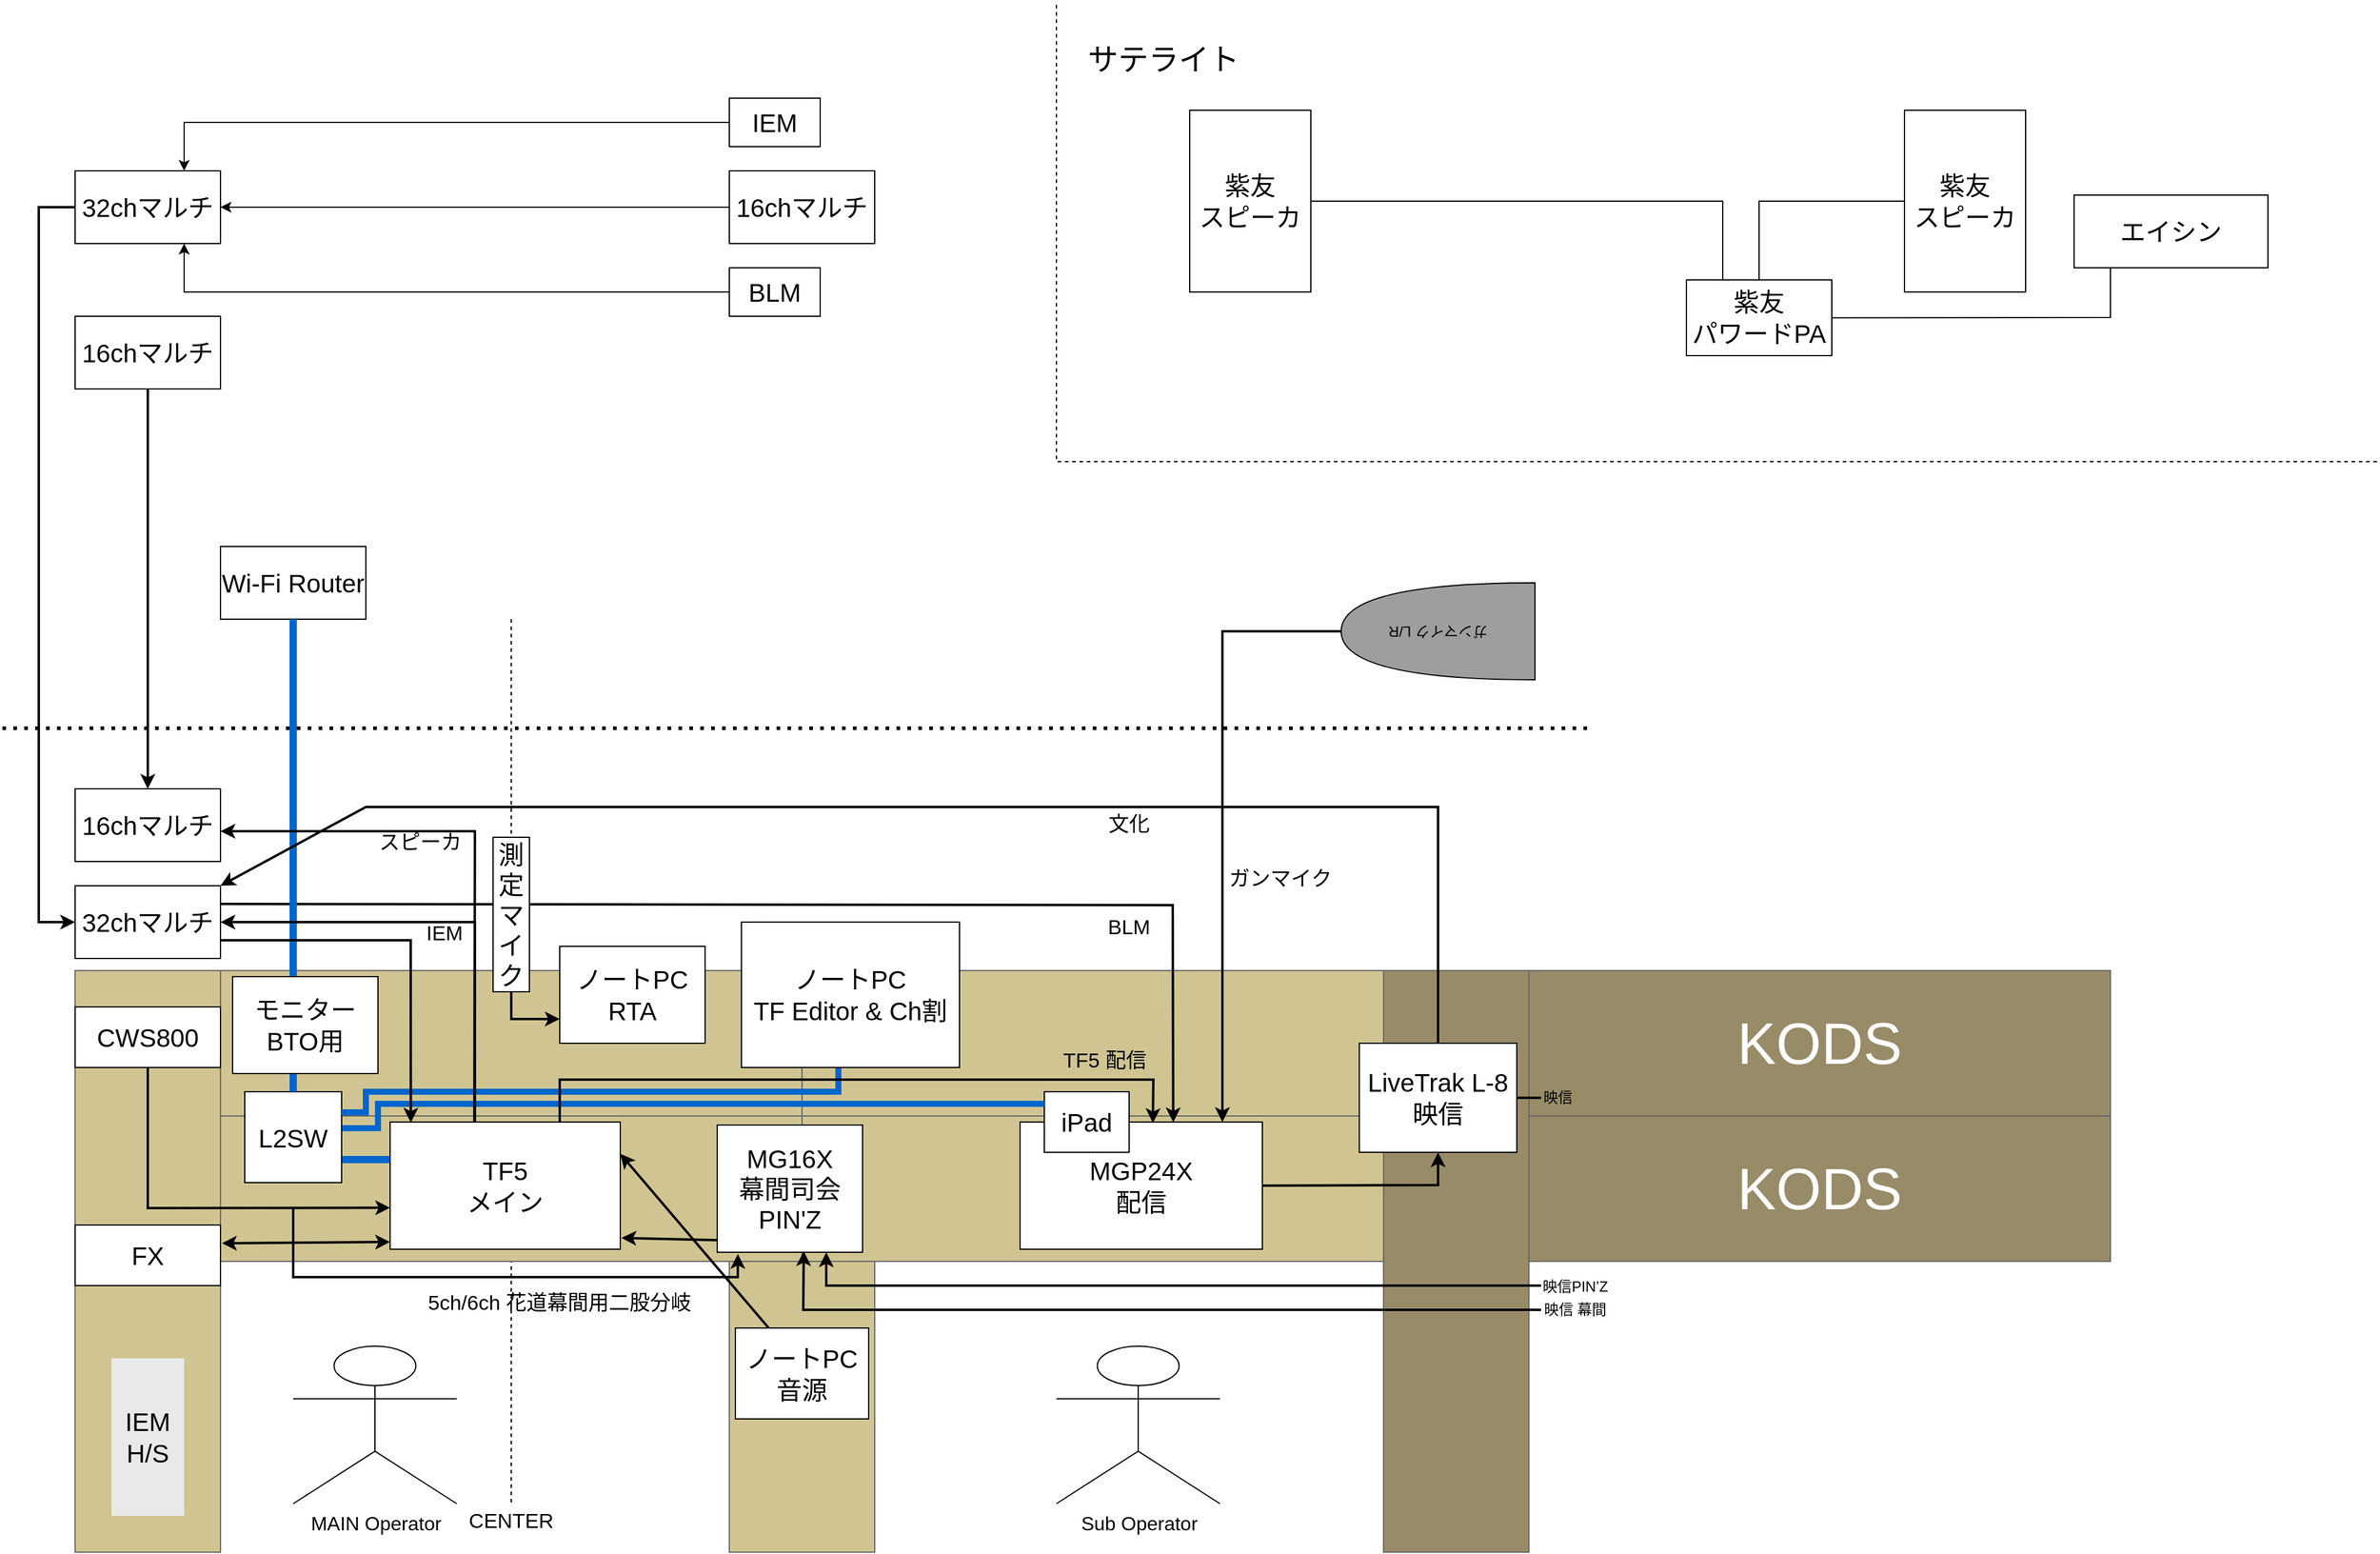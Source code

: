 <mxfile version="28.1.0">
  <diagram name="ページ1" id="uJLQbuFZ7j_eWbe-wUxK">
    <mxGraphModel dx="2620" dy="2672" grid="1" gridSize="10" guides="1" tooltips="1" connect="1" arrows="1" fold="1" page="1" pageScale="1" pageWidth="827" pageHeight="1169" math="0" shadow="0">
      <root>
        <mxCell id="0" />
        <mxCell id="1" parent="0" />
        <mxCell id="k81JDMy24xIKwbwBN7yX-38" value="&lt;font style=&quot;font-size: 48px; color: rgb(255, 255, 255);&quot;&gt;KODS&lt;/font&gt;" style="rounded=0;whiteSpace=wrap;html=1;rotation=0;fillColor=#978B68;fontColor=#333333;strokeColor=#666666;" parent="1" vertex="1">
          <mxGeometry x="1280" y="200" width="480" height="120" as="geometry" />
        </mxCell>
        <mxCell id="k81JDMy24xIKwbwBN7yX-11" value="" style="rounded=0;whiteSpace=wrap;html=1;rotation=-90;fillColor=#D0C592;fontColor=#333333;strokeColor=#666666;" parent="1" vertex="1">
          <mxGeometry x="440" y="380" width="480" height="120" as="geometry" />
        </mxCell>
        <mxCell id="7QV5RM0tw6dBP5alvUfI-29" value="" style="endArrow=none;html=1;rounded=0;dashed=1;" parent="1" edge="1">
          <mxGeometry width="50" height="50" relative="1" as="geometry">
            <mxPoint x="440" y="-90" as="sourcePoint" />
            <mxPoint x="440" y="640" as="targetPoint" />
          </mxGeometry>
        </mxCell>
        <mxCell id="7QV5RM0tw6dBP5alvUfI-16" value="" style="rounded=0;whiteSpace=wrap;html=1;rotation=-90;fillColor=#D0C592;fontColor=#333333;strokeColor=#666666;" parent="1" vertex="1">
          <mxGeometry x="-100" y="380" width="480" height="120" as="geometry" />
        </mxCell>
        <mxCell id="7QV5RM0tw6dBP5alvUfI-20" value="" style="rounded=0;whiteSpace=wrap;html=1;rotation=0;fillColor=#D0C592;fontColor=#333333;strokeColor=#666666;" parent="1" vertex="1">
          <mxGeometry x="200" y="200" width="480" height="120" as="geometry" />
        </mxCell>
        <mxCell id="7QV5RM0tw6dBP5alvUfI-21" value="" style="rounded=0;whiteSpace=wrap;html=1;rotation=0;fillColor=#D0C592;fontColor=#333333;strokeColor=#666666;" parent="1" vertex="1">
          <mxGeometry x="200" y="320" width="480" height="120" as="geometry" />
        </mxCell>
        <mxCell id="7QV5RM0tw6dBP5alvUfI-22" value="" style="rounded=0;whiteSpace=wrap;html=1;rotation=0;fillColor=#D0C592;fontColor=#333333;strokeColor=#666666;" parent="1" vertex="1">
          <mxGeometry x="680" y="200" width="480" height="120" as="geometry" />
        </mxCell>
        <mxCell id="7QV5RM0tw6dBP5alvUfI-23" value="" style="rounded=0;whiteSpace=wrap;html=1;rotation=0;fillColor=#D0C592;fontColor=#333333;strokeColor=#666666;" parent="1" vertex="1">
          <mxGeometry x="680" y="320" width="480" height="120" as="geometry" />
        </mxCell>
        <mxCell id="7QV5RM0tw6dBP5alvUfI-24" value="" style="rounded=0;whiteSpace=wrap;html=1;rotation=-90;fillColor=light-dark(#978b68, #50461a);fontColor=#333333;strokeColor=#666666;" parent="1" vertex="1">
          <mxGeometry x="980" y="380" width="480" height="120" as="geometry" />
        </mxCell>
        <mxCell id="7QV5RM0tw6dBP5alvUfI-26" value="&lt;span style=&quot;font-size: 21px;&quot;&gt;MGP24X&lt;/span&gt;&lt;div&gt;&lt;span style=&quot;font-size: 21px;&quot;&gt;配信&lt;/span&gt;&lt;/div&gt;" style="rounded=0;whiteSpace=wrap;html=1;" parent="1" vertex="1">
          <mxGeometry x="860" y="325" width="200" height="105" as="geometry" />
        </mxCell>
        <mxCell id="7QV5RM0tw6dBP5alvUfI-27" value="&lt;span style=&quot;font-size: 21px;&quot;&gt;LiveTrak L-8&lt;/span&gt;&lt;div&gt;&lt;span style=&quot;font-size: 21px;&quot;&gt;映信&lt;/span&gt;&lt;/div&gt;" style="rounded=0;whiteSpace=wrap;html=1;" parent="1" vertex="1">
          <mxGeometry x="1140" y="260" width="130" height="90" as="geometry" />
        </mxCell>
        <mxCell id="7QV5RM0tw6dBP5alvUfI-28" value="&lt;span style=&quot;font-size: 21px;&quot;&gt;MG16X&lt;/span&gt;&lt;div&gt;&lt;span style=&quot;font-size: 21px;&quot;&gt;幕間司会PIN&#39;Z&lt;/span&gt;&lt;/div&gt;" style="rounded=0;whiteSpace=wrap;html=1;" parent="1" vertex="1">
          <mxGeometry x="610" y="327.5" width="120" height="105" as="geometry" />
        </mxCell>
        <mxCell id="5Y9IuRbjR0Gg4in4yKaj-1" value="&lt;span style=&quot;font-size: 21px;&quot;&gt;32chマルチ&lt;/span&gt;" style="rounded=0;whiteSpace=wrap;html=1;" parent="1" vertex="1">
          <mxGeometry x="80" y="130" width="120" height="60" as="geometry" />
        </mxCell>
        <mxCell id="5Y9IuRbjR0Gg4in4yKaj-2" value="&lt;span style=&quot;font-size: 21px;&quot;&gt;CWS800&lt;/span&gt;" style="rounded=0;whiteSpace=wrap;html=1;" parent="1" vertex="1">
          <mxGeometry x="80" y="230" width="120" height="50" as="geometry" />
        </mxCell>
        <mxCell id="5Y9IuRbjR0Gg4in4yKaj-6" value="&lt;span style=&quot;font-size: 21px;&quot;&gt;ノートPC&lt;/span&gt;&lt;div&gt;&lt;span style=&quot;font-size: 21px;&quot;&gt;RTA&lt;/span&gt;&lt;/div&gt;" style="rounded=0;whiteSpace=wrap;html=1;" parent="1" vertex="1">
          <mxGeometry x="480" y="180" width="120" height="80" as="geometry" />
        </mxCell>
        <mxCell id="5Y9IuRbjR0Gg4in4yKaj-9" value="&lt;span style=&quot;font-size: 21px;&quot;&gt;Wi-Fi Router&lt;/span&gt;" style="rounded=0;whiteSpace=wrap;html=1;" parent="1" vertex="1">
          <mxGeometry x="200" y="-150" width="120" height="60" as="geometry" />
        </mxCell>
        <mxCell id="5Y9IuRbjR0Gg4in4yKaj-12" value="" style="endArrow=classic;html=1;rounded=0;strokeWidth=2;entryX=0.75;entryY=1;entryDx=0;entryDy=0;" parent="1" target="7QV5RM0tw6dBP5alvUfI-28" edge="1">
          <mxGeometry width="50" height="50" relative="1" as="geometry">
            <mxPoint x="1290" y="460" as="sourcePoint" />
            <mxPoint x="760" y="430" as="targetPoint" />
            <Array as="points">
              <mxPoint x="700" y="460" />
            </Array>
          </mxGeometry>
        </mxCell>
        <mxCell id="5Y9IuRbjR0Gg4in4yKaj-13" value="" style="endArrow=classic;html=1;rounded=0;strokeWidth=2;entryX=1.003;entryY=0.93;entryDx=0;entryDy=0;entryPerimeter=0;" parent="1" target="7QV5RM0tw6dBP5alvUfI-21" edge="1">
          <mxGeometry width="50" height="50" relative="1" as="geometry">
            <mxPoint x="1290" y="480" as="sourcePoint" />
            <mxPoint x="730" y="430" as="targetPoint" />
            <Array as="points">
              <mxPoint x="681" y="480" />
            </Array>
          </mxGeometry>
        </mxCell>
        <mxCell id="5Y9IuRbjR0Gg4in4yKaj-14" value="&lt;span style=&quot;font-size: 21px;&quot;&gt;ノートPC&lt;/span&gt;&lt;div&gt;&lt;span style=&quot;font-size: 21px;&quot;&gt;音源&lt;/span&gt;&lt;/div&gt;" style="rounded=0;whiteSpace=wrap;html=1;" parent="1" vertex="1">
          <mxGeometry x="625" y="495" width="110" height="75" as="geometry" />
        </mxCell>
        <mxCell id="5Y9IuRbjR0Gg4in4yKaj-15" value="" style="endArrow=classic;html=1;rounded=0;entryX=1;entryY=0.25;entryDx=0;entryDy=0;strokeWidth=2;exitX=0.25;exitY=0;exitDx=0;exitDy=0;" parent="1" source="5Y9IuRbjR0Gg4in4yKaj-14" target="7QV5RM0tw6dBP5alvUfI-25" edge="1">
          <mxGeometry width="50" height="50" relative="1" as="geometry">
            <mxPoint x="560" y="351" as="sourcePoint" />
            <mxPoint x="730" y="330" as="targetPoint" />
          </mxGeometry>
        </mxCell>
        <mxCell id="5Y9IuRbjR0Gg4in4yKaj-16" value="" style="endArrow=classic;html=1;rounded=0;exitX=0.004;exitY=0.905;exitDx=0;exitDy=0;exitPerimeter=0;entryX=1.005;entryY=0.911;entryDx=0;entryDy=0;entryPerimeter=0;strokeWidth=2;" parent="1" source="7QV5RM0tw6dBP5alvUfI-28" target="7QV5RM0tw6dBP5alvUfI-25" edge="1">
          <mxGeometry width="50" height="50" relative="1" as="geometry">
            <mxPoint x="600" y="380" as="sourcePoint" />
            <mxPoint x="650" y="330" as="targetPoint" />
          </mxGeometry>
        </mxCell>
        <mxCell id="5Y9IuRbjR0Gg4in4yKaj-17" value="" style="endArrow=none;html=1;rounded=0;exitX=0;exitY=0.75;exitDx=0;exitDy=0;entryX=0.5;entryY=1;entryDx=0;entryDy=0;startArrow=classic;startFill=1;endFill=0;strokeWidth=2;" parent="1" source="5Y9IuRbjR0Gg4in4yKaj-6" target="5Y9IuRbjR0Gg4in4yKaj-11" edge="1">
          <mxGeometry width="50" height="50" relative="1" as="geometry">
            <mxPoint x="640" y="160" as="sourcePoint" />
            <mxPoint x="590" y="140" as="targetPoint" />
            <Array as="points">
              <mxPoint x="440" y="240" />
            </Array>
          </mxGeometry>
        </mxCell>
        <mxCell id="5Y9IuRbjR0Gg4in4yKaj-19" value="&lt;span style=&quot;font-size: 21px;&quot;&gt;iPad&lt;/span&gt;" style="rounded=0;whiteSpace=wrap;html=1;" parent="1" vertex="1">
          <mxGeometry x="880" y="300" width="70" height="50" as="geometry" />
        </mxCell>
        <mxCell id="5Y9IuRbjR0Gg4in4yKaj-20" value="" style="endArrow=none;html=1;rounded=0;exitX=0.968;exitY=0.402;exitDx=0;exitDy=0;strokeColor=#0066CC;strokeWidth=5;exitPerimeter=0;" parent="1" source="5Y9IuRbjR0Gg4in4yKaj-3" edge="1">
          <mxGeometry width="50" height="50" relative="1" as="geometry">
            <mxPoint x="300" y="320" as="sourcePoint" />
            <mxPoint x="880" y="310" as="targetPoint" />
            <Array as="points">
              <mxPoint x="330" y="330" />
              <mxPoint x="330" y="310" />
              <mxPoint x="720" y="310" />
            </Array>
          </mxGeometry>
        </mxCell>
        <mxCell id="5Y9IuRbjR0Gg4in4yKaj-22" value="" style="endArrow=none;html=1;rounded=0;exitX=0.982;exitY=0.747;exitDx=0;exitDy=0;entryX=0.01;entryY=0.295;entryDx=0;entryDy=0;entryPerimeter=0;strokeColor=#0066CC;strokeWidth=6;exitPerimeter=0;" parent="1" source="5Y9IuRbjR0Gg4in4yKaj-3" target="7QV5RM0tw6dBP5alvUfI-25" edge="1">
          <mxGeometry width="50" height="50" relative="1" as="geometry">
            <mxPoint x="410" y="330" as="sourcePoint" />
            <mxPoint x="460" y="280" as="targetPoint" />
          </mxGeometry>
        </mxCell>
        <mxCell id="7QV5RM0tw6dBP5alvUfI-25" value="&lt;font style=&quot;font-size: 21px;&quot;&gt;TF5&lt;/font&gt;&lt;div&gt;&lt;font style=&quot;font-size: 21px;&quot;&gt;メイン&lt;/font&gt;&lt;/div&gt;" style="rounded=0;whiteSpace=wrap;html=1;" parent="1" vertex="1">
          <mxGeometry x="340" y="325" width="190" height="105" as="geometry" />
        </mxCell>
        <mxCell id="5Y9IuRbjR0Gg4in4yKaj-3" value="&lt;span style=&quot;font-size: 21px;&quot;&gt;L2SW&lt;/span&gt;" style="rounded=0;whiteSpace=wrap;html=1;" parent="1" vertex="1">
          <mxGeometry x="220" y="300" width="80" height="75" as="geometry" />
        </mxCell>
        <mxCell id="5Y9IuRbjR0Gg4in4yKaj-23" value="" style="endArrow=none;html=1;rounded=0;exitX=0.99;exitY=0.478;exitDx=0;exitDy=0;strokeColor=#0066CC;strokeWidth=5;exitPerimeter=0;" parent="1" edge="1">
          <mxGeometry width="50" height="50" relative="1" as="geometry">
            <mxPoint x="300" y="317" as="sourcePoint" />
            <mxPoint x="710" y="280" as="targetPoint" />
            <Array as="points">
              <mxPoint x="320" y="317" />
              <mxPoint x="320" y="300" />
              <mxPoint x="710" y="300" />
            </Array>
          </mxGeometry>
        </mxCell>
        <mxCell id="5Y9IuRbjR0Gg4in4yKaj-5" value="&lt;span style=&quot;font-size: 21px;&quot;&gt;ノートPC&lt;/span&gt;&lt;div&gt;&lt;span style=&quot;font-size: 21px;&quot;&gt;TF Editor &amp;amp; Ch割&lt;/span&gt;&lt;/div&gt;" style="rounded=0;whiteSpace=wrap;html=1;" parent="1" vertex="1">
          <mxGeometry x="630" y="160" width="180" height="120" as="geometry" />
        </mxCell>
        <mxCell id="5Y9IuRbjR0Gg4in4yKaj-24" value="" style="endArrow=classic;html=1;rounded=0;exitX=1;exitY=0.5;exitDx=0;exitDy=0;entryX=0.5;entryY=1;entryDx=0;entryDy=0;strokeWidth=2;" parent="1" source="7QV5RM0tw6dBP5alvUfI-26" target="7QV5RM0tw6dBP5alvUfI-27" edge="1">
          <mxGeometry width="50" height="50" relative="1" as="geometry">
            <mxPoint x="1000" y="360" as="sourcePoint" />
            <mxPoint x="1050" y="310" as="targetPoint" />
            <Array as="points">
              <mxPoint x="1205" y="377" />
            </Array>
          </mxGeometry>
        </mxCell>
        <mxCell id="5Y9IuRbjR0Gg4in4yKaj-25" value="" style="endArrow=classic;html=1;rounded=0;exitX=1;exitY=0.25;exitDx=0;exitDy=0;entryX=0.632;entryY=0.002;entryDx=0;entryDy=0;entryPerimeter=0;strokeWidth=2;" parent="1" source="5Y9IuRbjR0Gg4in4yKaj-1" target="7QV5RM0tw6dBP5alvUfI-26" edge="1">
          <mxGeometry width="50" height="50" relative="1" as="geometry">
            <mxPoint x="220" y="145.63" as="sourcePoint" />
            <mxPoint x="1000.2" y="325.0" as="targetPoint" />
            <Array as="points">
              <mxPoint x="986" y="146" />
            </Array>
          </mxGeometry>
        </mxCell>
        <mxCell id="5Y9IuRbjR0Gg4in4yKaj-11" value="&lt;span style=&quot;font-size: 21px;&quot;&gt;測&lt;/span&gt;&lt;div&gt;&lt;span style=&quot;font-size: 21px;&quot;&gt;定&lt;/span&gt;&lt;/div&gt;&lt;div&gt;&lt;span style=&quot;font-size: 21px;&quot;&gt;マ&lt;/span&gt;&lt;/div&gt;&lt;div&gt;&lt;span style=&quot;font-size: 21px;&quot;&gt;イ&lt;/span&gt;&lt;/div&gt;&lt;div&gt;&lt;span style=&quot;font-size: 21px;&quot;&gt;ク&lt;/span&gt;&lt;/div&gt;" style="rounded=0;whiteSpace=wrap;html=1;" parent="1" vertex="1">
          <mxGeometry x="425" y="90" width="30" height="127.5" as="geometry" />
        </mxCell>
        <mxCell id="5Y9IuRbjR0Gg4in4yKaj-26" value="" style="endArrow=classic;html=1;rounded=0;entryX=0.893;entryY=-0.004;entryDx=0;entryDy=0;entryPerimeter=0;strokeWidth=2;" parent="1" edge="1">
          <mxGeometry width="50" height="50" relative="1" as="geometry">
            <mxPoint x="1132" y="-80" as="sourcePoint" />
            <mxPoint x="1027" y="325.0" as="targetPoint" />
            <Array as="points">
              <mxPoint x="1027" y="-80" />
            </Array>
          </mxGeometry>
        </mxCell>
        <mxCell id="5Y9IuRbjR0Gg4in4yKaj-27" value="" style="endArrow=classic;html=1;rounded=0;exitX=0.737;exitY=0.006;exitDx=0;exitDy=0;entryX=0.548;entryY=0.008;entryDx=0;entryDy=0;entryPerimeter=0;exitPerimeter=0;strokeWidth=2;" parent="1" source="7QV5RM0tw6dBP5alvUfI-25" target="7QV5RM0tw6dBP5alvUfI-26" edge="1">
          <mxGeometry width="50" height="50" relative="1" as="geometry">
            <mxPoint x="620" y="380" as="sourcePoint" />
            <mxPoint x="930" y="120" as="targetPoint" />
            <Array as="points">
              <mxPoint x="480" y="290" />
              <mxPoint x="970" y="290" />
            </Array>
          </mxGeometry>
        </mxCell>
        <mxCell id="5Y9IuRbjR0Gg4in4yKaj-28" value="&lt;span style=&quot;font-size: 21px;&quot;&gt;16chマルチ&lt;/span&gt;" style="rounded=0;whiteSpace=wrap;html=1;" parent="1" vertex="1">
          <mxGeometry x="80" y="50" width="120" height="60" as="geometry" />
        </mxCell>
        <mxCell id="5Y9IuRbjR0Gg4in4yKaj-29" value="" style="endArrow=none;html=1;rounded=0;exitX=0.5;exitY=0;exitDx=0;exitDy=0;strokeColor=#0066CC;strokeWidth=6;entryX=0.5;entryY=1;entryDx=0;entryDy=0;" parent="1" source="5Y9IuRbjR0Gg4in4yKaj-3" target="5Y9IuRbjR0Gg4in4yKaj-9" edge="1">
          <mxGeometry width="50" height="50" relative="1" as="geometry">
            <mxPoint x="240" y="160" as="sourcePoint" />
            <mxPoint x="260" y="-80" as="targetPoint" />
          </mxGeometry>
        </mxCell>
        <mxCell id="5Y9IuRbjR0Gg4in4yKaj-4" value="&lt;span style=&quot;font-size: 21px;&quot;&gt;モニター&lt;/span&gt;&lt;div&gt;&lt;span style=&quot;font-size: 21px;&quot;&gt;BTO用&lt;/span&gt;&lt;/div&gt;" style="rounded=0;whiteSpace=wrap;html=1;" parent="1" vertex="1">
          <mxGeometry x="210" y="205" width="120" height="80" as="geometry" />
        </mxCell>
        <mxCell id="5Y9IuRbjR0Gg4in4yKaj-30" value="" style="endArrow=classic;html=1;rounded=0;exitX=1;exitY=0.75;exitDx=0;exitDy=0;entryX=0.09;entryY=0.005;entryDx=0;entryDy=0;entryPerimeter=0;strokeWidth=2;" parent="1" source="5Y9IuRbjR0Gg4in4yKaj-1" target="7QV5RM0tw6dBP5alvUfI-25" edge="1">
          <mxGeometry width="50" height="50" relative="1" as="geometry">
            <mxPoint x="420" y="270" as="sourcePoint" />
            <mxPoint x="390" y="180" as="targetPoint" />
            <Array as="points">
              <mxPoint x="357" y="175" />
            </Array>
          </mxGeometry>
        </mxCell>
        <mxCell id="5Y9IuRbjR0Gg4in4yKaj-31" value="" style="endArrow=none;html=1;rounded=0;exitX=1;exitY=0.75;exitDx=0;exitDy=0;entryX=0.366;entryY=0.001;entryDx=0;entryDy=0;entryPerimeter=0;startArrow=classic;startFill=1;endFill=0;strokeWidth=2;" parent="1" target="7QV5RM0tw6dBP5alvUfI-25" edge="1">
          <mxGeometry width="50" height="50" relative="1" as="geometry">
            <mxPoint x="200" y="85" as="sourcePoint" />
            <mxPoint x="390" y="235" as="targetPoint" />
            <Array as="points">
              <mxPoint x="410" y="85" />
            </Array>
          </mxGeometry>
        </mxCell>
        <mxCell id="5Y9IuRbjR0Gg4in4yKaj-32" value="" style="endArrow=none;html=1;rounded=0;exitX=1;exitY=0;exitDx=0;exitDy=0;entryX=0.5;entryY=0;entryDx=0;entryDy=0;startArrow=classic;startFill=1;endFill=0;strokeWidth=2;" parent="1" source="5Y9IuRbjR0Gg4in4yKaj-1" edge="1" target="7QV5RM0tw6dBP5alvUfI-27">
          <mxGeometry width="50" height="50" relative="1" as="geometry">
            <mxPoint x="204" y="63.75" as="sourcePoint" />
            <mxPoint x="1006.8" y="324.79" as="targetPoint" />
            <Array as="points">
              <mxPoint x="320" y="65" />
              <mxPoint x="1205" y="65" />
            </Array>
          </mxGeometry>
        </mxCell>
        <mxCell id="5Y9IuRbjR0Gg4in4yKaj-33" value="" style="endArrow=classic;html=1;rounded=0;entryX=0;entryY=0.75;entryDx=0;entryDy=0;strokeWidth=2;" parent="1" edge="1">
          <mxGeometry width="50" height="50" relative="1" as="geometry">
            <mxPoint x="140" y="280" as="sourcePoint" />
            <mxPoint x="340" y="395.75" as="targetPoint" />
            <Array as="points">
              <mxPoint x="140" y="396" />
            </Array>
          </mxGeometry>
        </mxCell>
        <mxCell id="5Y9IuRbjR0Gg4in4yKaj-34" value="&lt;font style=&quot;font-size: 21px;&quot;&gt;IEM&lt;br&gt;H/S&lt;/font&gt;" style="text;html=1;align=center;verticalAlign=middle;whiteSpace=wrap;rounded=0;fillColor=#E9E9E9;" parent="1" vertex="1">
          <mxGeometry x="110" y="520" width="60" height="130" as="geometry" />
        </mxCell>
        <mxCell id="5Y9IuRbjR0Gg4in4yKaj-35" value="映信PIN’Z&amp;nbsp;" style="text;html=1;align=center;verticalAlign=middle;whiteSpace=wrap;rounded=0;" parent="1" vertex="1">
          <mxGeometry x="1290" y="446" width="60" height="30" as="geometry" />
        </mxCell>
        <mxCell id="5Y9IuRbjR0Gg4in4yKaj-36" value="映信 幕間&amp;nbsp;" style="text;html=1;align=center;verticalAlign=middle;whiteSpace=wrap;rounded=0;" parent="1" vertex="1">
          <mxGeometry x="1290" y="465" width="60" height="30" as="geometry" />
        </mxCell>
        <mxCell id="5Y9IuRbjR0Gg4in4yKaj-37" value="" style="endArrow=none;html=1;rounded=0;exitX=1;exitY=0.5;exitDx=0;exitDy=0;strokeWidth=2;entryX=0;entryY=0.5;entryDx=0;entryDy=0;" parent="1" source="7QV5RM0tw6dBP5alvUfI-27" target="5Y9IuRbjR0Gg4in4yKaj-38" edge="1">
          <mxGeometry width="50" height="50" relative="1" as="geometry">
            <mxPoint x="1080" y="360" as="sourcePoint" />
            <mxPoint x="1290" y="275" as="targetPoint" />
          </mxGeometry>
        </mxCell>
        <mxCell id="5Y9IuRbjR0Gg4in4yKaj-38" value="映信" style="text;html=1;align=left;verticalAlign=middle;whiteSpace=wrap;rounded=0;" parent="1" vertex="1">
          <mxGeometry x="1290" y="290" width="60" height="30" as="geometry" />
        </mxCell>
        <mxCell id="k81JDMy24xIKwbwBN7yX-1" value="" style="endArrow=classic;html=1;rounded=0;entryX=0.142;entryY=1.013;entryDx=0;entryDy=0;entryPerimeter=0;strokeWidth=2;" parent="1" target="7QV5RM0tw6dBP5alvUfI-28" edge="1">
          <mxGeometry width="50" height="50" relative="1" as="geometry">
            <mxPoint x="260" y="396" as="sourcePoint" />
            <mxPoint x="707.16" y="424.05" as="targetPoint" />
            <Array as="points">
              <mxPoint x="260" y="453" />
              <mxPoint x="627" y="453" />
            </Array>
          </mxGeometry>
        </mxCell>
        <mxCell id="k81JDMy24xIKwbwBN7yX-2" value="BLM" style="text;html=1;align=center;verticalAlign=middle;whiteSpace=wrap;rounded=0;fontSize=17;" parent="1" vertex="1">
          <mxGeometry x="920" y="150" width="60" height="30" as="geometry" />
        </mxCell>
        <mxCell id="k81JDMy24xIKwbwBN7yX-4" value="文化" style="text;html=1;align=center;verticalAlign=middle;whiteSpace=wrap;rounded=0;fontSize=17;" parent="1" vertex="1">
          <mxGeometry x="920" y="65" width="60" height="30" as="geometry" />
        </mxCell>
        <mxCell id="k81JDMy24xIKwbwBN7yX-5" value="TF5 配信" style="text;html=1;align=center;verticalAlign=middle;whiteSpace=wrap;rounded=0;fontSize=17;" parent="1" vertex="1">
          <mxGeometry x="890" y="260" width="80" height="30" as="geometry" />
        </mxCell>
        <mxCell id="k81JDMy24xIKwbwBN7yX-6" value="ガンマイク" style="text;html=1;align=center;verticalAlign=middle;whiteSpace=wrap;rounded=0;fontSize=17;" parent="1" vertex="1">
          <mxGeometry x="1025" y="110" width="100" height="30" as="geometry" />
        </mxCell>
        <mxCell id="k81JDMy24xIKwbwBN7yX-7" value="スピーカ" style="text;html=1;align=center;verticalAlign=middle;whiteSpace=wrap;rounded=0;fontSize=17;" parent="1" vertex="1">
          <mxGeometry x="300" y="80" width="130" height="30" as="geometry" />
        </mxCell>
        <mxCell id="k81JDMy24xIKwbwBN7yX-8" value="5ch/6ch 花道幕間用二股分岐" style="text;html=1;align=center;verticalAlign=middle;whiteSpace=wrap;rounded=0;fontSize=17;" parent="1" vertex="1">
          <mxGeometry x="370" y="460" width="220" height="30" as="geometry" />
        </mxCell>
        <mxCell id="k81JDMy24xIKwbwBN7yX-10" value="CENTER" style="text;html=1;align=center;verticalAlign=middle;whiteSpace=wrap;rounded=0;fontSize=17;" parent="1" vertex="1">
          <mxGeometry x="410" y="640" width="60" height="30" as="geometry" />
        </mxCell>
        <mxCell id="5Y9IuRbjR0Gg4in4yKaj-8" value="ガンマイク L/R" style="shape=or;whiteSpace=wrap;html=1;rotation=-180;fillColor=#9E9E9E;" parent="1" vertex="1">
          <mxGeometry x="1125" y="-120" width="160" height="80" as="geometry" />
        </mxCell>
        <mxCell id="k81JDMy24xIKwbwBN7yX-14" value="&lt;span style=&quot;font-size: 21px;&quot;&gt;FX&lt;/span&gt;" style="rounded=0;whiteSpace=wrap;html=1;" parent="1" vertex="1">
          <mxGeometry x="80" y="410" width="120" height="50" as="geometry" />
        </mxCell>
        <mxCell id="k81JDMy24xIKwbwBN7yX-15" value="" style="endArrow=classic;html=1;rounded=0;exitX=1.01;exitY=0.301;exitDx=0;exitDy=0;entryX=0;entryY=1;entryDx=0;entryDy=0;strokeWidth=2;startArrow=classic;startFill=1;exitPerimeter=0;" parent="1" source="k81JDMy24xIKwbwBN7yX-14" edge="1">
          <mxGeometry width="50" height="50" relative="1" as="geometry">
            <mxPoint x="201.08" y="424" as="sourcePoint" />
            <mxPoint x="340" y="424" as="targetPoint" />
          </mxGeometry>
        </mxCell>
        <mxCell id="k81JDMy24xIKwbwBN7yX-16" value="&lt;span style=&quot;font-size: 21px;&quot;&gt;16chマルチ&lt;/span&gt;" style="rounded=0;whiteSpace=wrap;html=1;" parent="1" vertex="1">
          <mxGeometry x="80" y="-340" width="120" height="60" as="geometry" />
        </mxCell>
        <mxCell id="k81JDMy24xIKwbwBN7yX-17" value="&lt;span style=&quot;font-size: 21px;&quot;&gt;32chマルチ&lt;/span&gt;" style="rounded=0;whiteSpace=wrap;html=1;" parent="1" vertex="1">
          <mxGeometry x="80" y="-460" width="120" height="60" as="geometry" />
        </mxCell>
        <mxCell id="k81JDMy24xIKwbwBN7yX-18" value="&lt;span style=&quot;font-size: 21px;&quot;&gt;16chマルチ&lt;/span&gt;" style="rounded=0;whiteSpace=wrap;html=1;" parent="1" vertex="1">
          <mxGeometry x="620" y="-460" width="120" height="60" as="geometry" />
        </mxCell>
        <mxCell id="k81JDMy24xIKwbwBN7yX-19" value="" style="endArrow=none;html=1;rounded=0;exitX=1;exitY=0.5;exitDx=0;exitDy=0;entryX=0;entryY=0.5;entryDx=0;entryDy=0;endFill=0;startArrow=classic;startFill=1;" parent="1" source="k81JDMy24xIKwbwBN7yX-17" target="k81JDMy24xIKwbwBN7yX-18" edge="1">
          <mxGeometry width="50" height="50" relative="1" as="geometry">
            <mxPoint x="910" y="-110" as="sourcePoint" />
            <mxPoint x="960" y="-160" as="targetPoint" />
          </mxGeometry>
        </mxCell>
        <mxCell id="k81JDMy24xIKwbwBN7yX-20" value="" style="endArrow=classic;html=1;rounded=0;exitX=0;exitY=0.5;exitDx=0;exitDy=0;entryX=0;entryY=0.5;entryDx=0;entryDy=0;strokeWidth=2;" parent="1" source="k81JDMy24xIKwbwBN7yX-17" target="5Y9IuRbjR0Gg4in4yKaj-1" edge="1">
          <mxGeometry width="50" height="50" relative="1" as="geometry">
            <mxPoint x="740" y="-260" as="sourcePoint" />
            <mxPoint x="50" y="170" as="targetPoint" />
            <Array as="points">
              <mxPoint x="50" y="-430" />
              <mxPoint x="50" y="160" />
            </Array>
          </mxGeometry>
        </mxCell>
        <mxCell id="k81JDMy24xIKwbwBN7yX-21" value="" style="endArrow=classic;html=1;rounded=0;exitX=0.5;exitY=1;exitDx=0;exitDy=0;entryX=0.5;entryY=0;entryDx=0;entryDy=0;strokeWidth=2;" parent="1" source="k81JDMy24xIKwbwBN7yX-16" target="5Y9IuRbjR0Gg4in4yKaj-28" edge="1">
          <mxGeometry width="50" height="50" relative="1" as="geometry">
            <mxPoint x="520" y="-220" as="sourcePoint" />
            <mxPoint x="570" y="-270" as="targetPoint" />
          </mxGeometry>
        </mxCell>
        <mxCell id="k81JDMy24xIKwbwBN7yX-26" style="edgeStyle=orthogonalEdgeStyle;rounded=0;orthogonalLoop=1;jettySize=auto;html=1;exitX=0;exitY=0.5;exitDx=0;exitDy=0;entryX=0.75;entryY=0;entryDx=0;entryDy=0;" parent="1" source="k81JDMy24xIKwbwBN7yX-22" target="k81JDMy24xIKwbwBN7yX-17" edge="1">
          <mxGeometry relative="1" as="geometry" />
        </mxCell>
        <mxCell id="k81JDMy24xIKwbwBN7yX-22" value="&lt;span style=&quot;font-size: 21px;&quot;&gt;IEM&lt;/span&gt;" style="rounded=0;whiteSpace=wrap;html=1;" parent="1" vertex="1">
          <mxGeometry x="620" y="-520" width="75" height="40" as="geometry" />
        </mxCell>
        <mxCell id="k81JDMy24xIKwbwBN7yX-24" value="" style="endArrow=none;html=1;rounded=0;dashed=1;dashPattern=1 2;strokeWidth=3;" parent="1" edge="1">
          <mxGeometry width="50" height="50" relative="1" as="geometry">
            <mxPoint x="20" as="sourcePoint" />
            <mxPoint x="1330" as="targetPoint" />
          </mxGeometry>
        </mxCell>
        <mxCell id="k81JDMy24xIKwbwBN7yX-29" style="edgeStyle=orthogonalEdgeStyle;rounded=0;orthogonalLoop=1;jettySize=auto;html=1;exitX=0;exitY=0.5;exitDx=0;exitDy=0;entryX=0.75;entryY=1;entryDx=0;entryDy=0;" parent="1" source="k81JDMy24xIKwbwBN7yX-27" target="k81JDMy24xIKwbwBN7yX-17" edge="1">
          <mxGeometry relative="1" as="geometry" />
        </mxCell>
        <mxCell id="k81JDMy24xIKwbwBN7yX-27" value="&lt;span style=&quot;font-size: 21px;&quot;&gt;BLM&lt;/span&gt;" style="rounded=0;whiteSpace=wrap;html=1;" parent="1" vertex="1">
          <mxGeometry x="620" y="-380" width="75" height="40" as="geometry" />
        </mxCell>
        <mxCell id="k81JDMy24xIKwbwBN7yX-30" value="" style="endArrow=none;html=1;rounded=0;exitX=1;exitY=0.5;exitDx=0;exitDy=0;entryX=0.366;entryY=0.001;entryDx=0;entryDy=0;entryPerimeter=0;startArrow=classic;startFill=1;endFill=0;strokeWidth=2;" parent="1" source="5Y9IuRbjR0Gg4in4yKaj-1" edge="1">
          <mxGeometry width="50" height="50" relative="1" as="geometry">
            <mxPoint x="200" y="85" as="sourcePoint" />
            <mxPoint x="410" y="325" as="targetPoint" />
            <Array as="points">
              <mxPoint x="410" y="160" />
            </Array>
          </mxGeometry>
        </mxCell>
        <mxCell id="k81JDMy24xIKwbwBN7yX-31" value="IEM" style="text;html=1;align=center;verticalAlign=middle;whiteSpace=wrap;rounded=0;fontSize=17;" parent="1" vertex="1">
          <mxGeometry x="320" y="155" width="130" height="30" as="geometry" />
        </mxCell>
        <mxCell id="k81JDMy24xIKwbwBN7yX-33" value="MAIN Operator" style="shape=umlActor;verticalLabelPosition=bottom;verticalAlign=top;html=1;outlineConnect=0;fontSize=16;" parent="1" vertex="1">
          <mxGeometry x="260" y="510" width="135" height="130" as="geometry" />
        </mxCell>
        <mxCell id="k81JDMy24xIKwbwBN7yX-36" value="Sub Operator" style="shape=umlActor;verticalLabelPosition=bottom;verticalAlign=top;html=1;outlineConnect=0;fontSize=16;" parent="1" vertex="1">
          <mxGeometry x="890" y="510" width="135" height="130" as="geometry" />
        </mxCell>
        <mxCell id="k81JDMy24xIKwbwBN7yX-39" value="&lt;font style=&quot;font-size: 48px; color: rgb(255, 255, 255);&quot;&gt;KODS&lt;/font&gt;" style="rounded=0;whiteSpace=wrap;html=1;rotation=0;fillColor=#978B68;fontColor=#333333;strokeColor=#666666;" parent="1" vertex="1">
          <mxGeometry x="1280" y="320" width="480" height="120" as="geometry" />
        </mxCell>
        <mxCell id="A10ndUDxck3crQgYdDeT-1" value="&lt;span style=&quot;font-size: 21px;&quot;&gt;紫友&lt;/span&gt;&lt;div&gt;&lt;span style=&quot;font-size: 21px;&quot;&gt;スピーカ&lt;/span&gt;&lt;/div&gt;" style="rounded=0;whiteSpace=wrap;html=1;" parent="1" vertex="1">
          <mxGeometry x="1000" y="-510" width="100" height="150" as="geometry" />
        </mxCell>
        <mxCell id="A10ndUDxck3crQgYdDeT-2" value="&lt;span style=&quot;font-size: 21px;&quot;&gt;紫友&lt;/span&gt;&lt;div&gt;&lt;span style=&quot;font-size: 21px;&quot;&gt;スピーカ&lt;/span&gt;&lt;/div&gt;" style="rounded=0;whiteSpace=wrap;html=1;" parent="1" vertex="1">
          <mxGeometry x="1590" y="-510" width="100" height="150" as="geometry" />
        </mxCell>
        <mxCell id="A10ndUDxck3crQgYdDeT-3" value="&lt;span style=&quot;font-size: 21px;&quot;&gt;紫友&lt;/span&gt;&lt;div&gt;&lt;span style=&quot;font-size: 21px;&quot;&gt;パワードPA&lt;/span&gt;&lt;/div&gt;" style="rounded=0;whiteSpace=wrap;html=1;" parent="1" vertex="1">
          <mxGeometry x="1410" y="-370" width="120" height="62.5" as="geometry" />
        </mxCell>
        <mxCell id="A10ndUDxck3crQgYdDeT-4" value="" style="endArrow=none;html=1;rounded=0;exitX=1;exitY=0.5;exitDx=0;exitDy=0;entryX=0.25;entryY=0;entryDx=0;entryDy=0;" parent="1" source="A10ndUDxck3crQgYdDeT-1" target="A10ndUDxck3crQgYdDeT-3" edge="1">
          <mxGeometry width="50" height="50" relative="1" as="geometry">
            <mxPoint x="1560" y="-250" as="sourcePoint" />
            <mxPoint x="1450" y="-435" as="targetPoint" />
            <Array as="points">
              <mxPoint x="1440" y="-435" />
            </Array>
          </mxGeometry>
        </mxCell>
        <mxCell id="A10ndUDxck3crQgYdDeT-5" value="" style="endArrow=none;html=1;rounded=0;exitX=0;exitY=0.5;exitDx=0;exitDy=0;entryX=0.5;entryY=0;entryDx=0;entryDy=0;" parent="1" source="A10ndUDxck3crQgYdDeT-2" target="A10ndUDxck3crQgYdDeT-3" edge="1">
          <mxGeometry width="50" height="50" relative="1" as="geometry">
            <mxPoint x="1180" y="-435" as="sourcePoint" />
            <mxPoint x="1520" y="-370" as="targetPoint" />
            <Array as="points">
              <mxPoint x="1470" y="-435" />
            </Array>
          </mxGeometry>
        </mxCell>
        <mxCell id="A10ndUDxck3crQgYdDeT-6" value="" style="endArrow=none;html=1;rounded=0;entryX=1;entryY=0.5;entryDx=0;entryDy=0;" parent="1" target="A10ndUDxck3crQgYdDeT-3" edge="1">
          <mxGeometry width="50" height="50" relative="1" as="geometry">
            <mxPoint x="1760" y="-390" as="sourcePoint" />
            <mxPoint x="1600" y="-235" as="targetPoint" />
            <Array as="points">
              <mxPoint x="1760" y="-339" />
            </Array>
          </mxGeometry>
        </mxCell>
        <mxCell id="A10ndUDxck3crQgYdDeT-7" value="&lt;span style=&quot;font-size: 21px;&quot;&gt;エイシン&lt;/span&gt;" style="rounded=0;whiteSpace=wrap;html=1;" parent="1" vertex="1">
          <mxGeometry x="1730" y="-440" width="160" height="60" as="geometry" />
        </mxCell>
        <mxCell id="EKFGcIHqt9Pr1ox3qOOj-1" value="" style="endArrow=none;dashed=1;html=1;rounded=0;" edge="1" parent="1">
          <mxGeometry width="50" height="50" relative="1" as="geometry">
            <mxPoint x="1980" y="-220" as="sourcePoint" />
            <mxPoint x="890" y="-600" as="targetPoint" />
            <Array as="points">
              <mxPoint x="890" y="-220" />
            </Array>
          </mxGeometry>
        </mxCell>
        <mxCell id="EKFGcIHqt9Pr1ox3qOOj-2" value="&lt;font style=&quot;font-size: 25px;&quot;&gt;サテライト&lt;/font&gt;" style="text;strokeColor=none;fillColor=none;align=left;verticalAlign=middle;spacingLeft=4;spacingRight=4;overflow=hidden;points=[[0,0.5],[1,0.5]];portConstraint=eastwest;rotatable=0;whiteSpace=wrap;html=1;" vertex="1" parent="1">
          <mxGeometry x="910" y="-570" width="150" height="30" as="geometry" />
        </mxCell>
      </root>
    </mxGraphModel>
  </diagram>
</mxfile>
